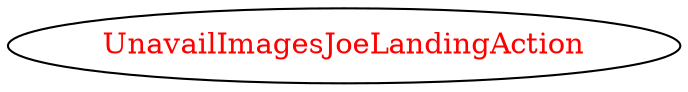 digraph dependencyGraph {
 concentrate=true;
 ranksep="2.0";
 rankdir="LR"; 
 splines="ortho";
"UnavailImagesJoeLandingAction" [fontcolor="red"];
}